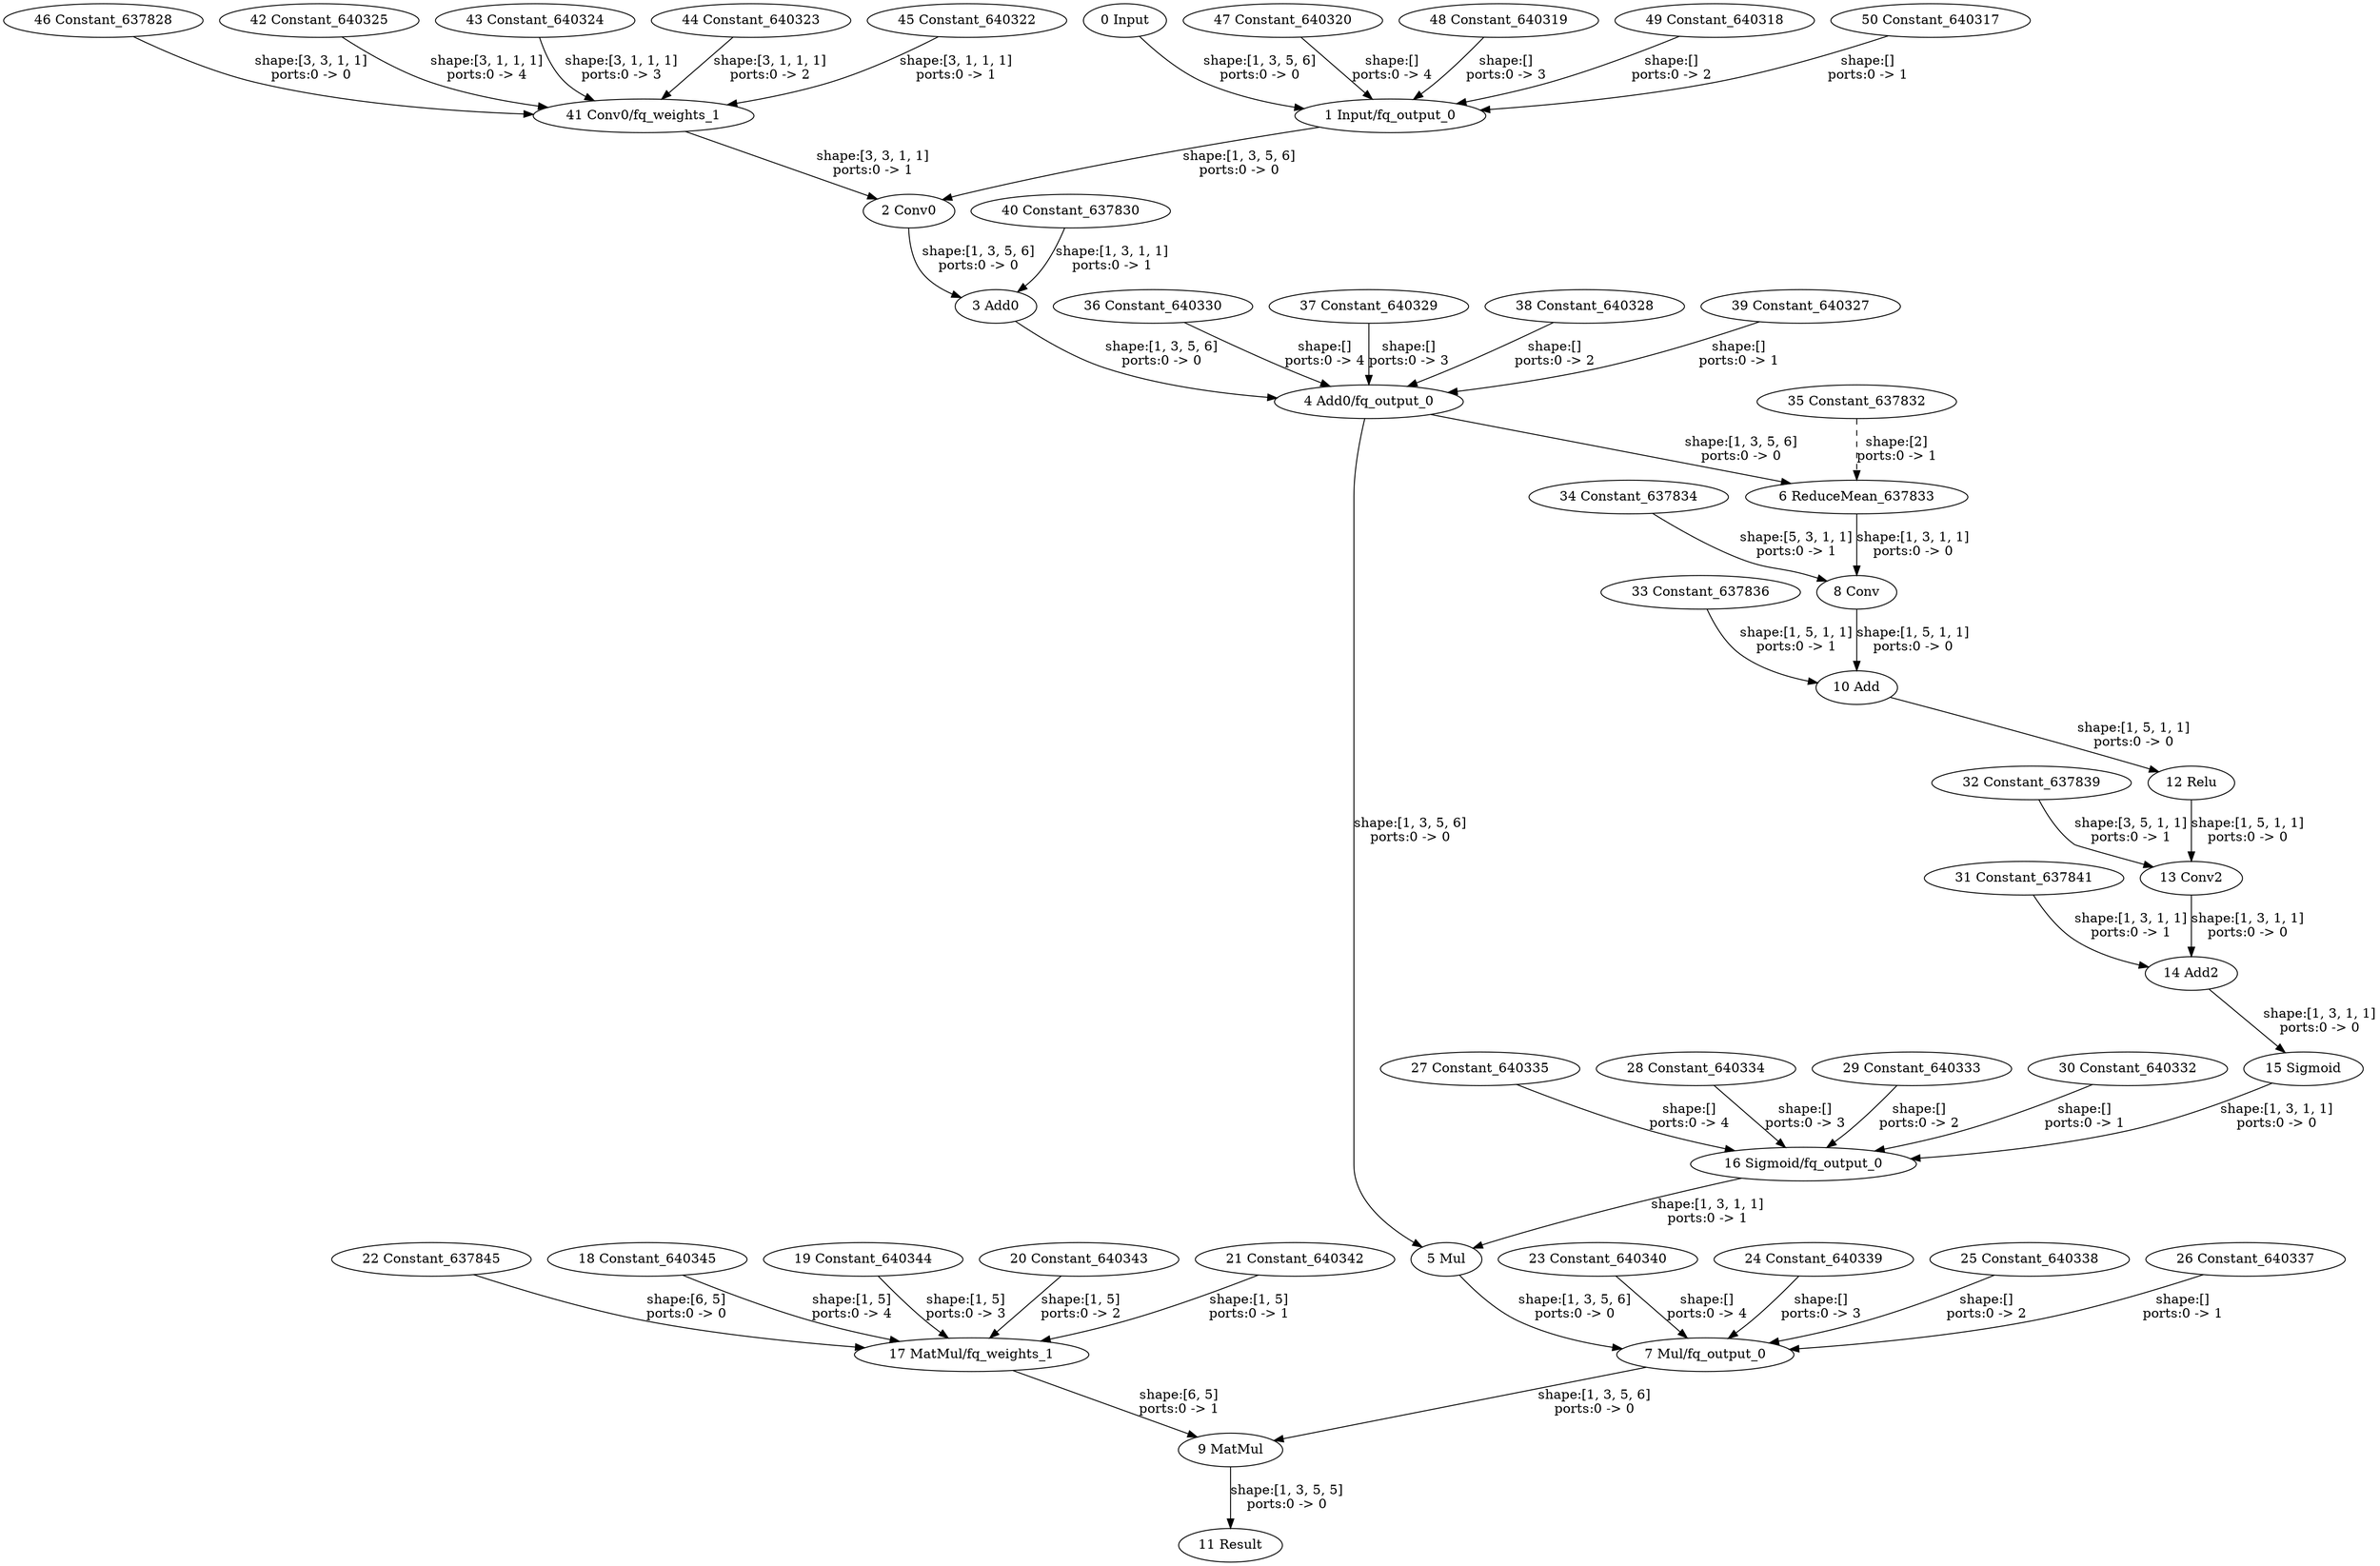 strict digraph  {
"0 Input" [id=0, type=Parameter];
"1 Input/fq_output_0" [id=1, type=FakeQuantize];
"2 Conv0" [id=2, type=Convolution];
"3 Add0" [id=3, type=Add];
"4 Add0/fq_output_0" [id=4, type=FakeQuantize];
"5 Mul" [id=5, type=Multiply];
"6 ReduceMean_637833" [id=6, type=ReduceMean];
"7 Mul/fq_output_0" [id=7, type=FakeQuantize];
"8 Conv" [id=8, type=Convolution];
"9 MatMul" [id=9, type=MatMul];
"10 Add" [id=10, type=Add];
"11 Result" [id=11, type=Result];
"12 Relu" [id=12, type=Relu];
"13 Conv2" [id=13, type=Convolution];
"14 Add2" [id=14, type=Add];
"15 Sigmoid" [id=15, type=Sigmoid];
"16 Sigmoid/fq_output_0" [id=16, type=FakeQuantize];
"17 MatMul/fq_weights_1" [id=17, type=FakeQuantize];
"18 Constant_640345" [id=18, type=Constant];
"19 Constant_640344" [id=19, type=Constant];
"20 Constant_640343" [id=20, type=Constant];
"21 Constant_640342" [id=21, type=Constant];
"22 Constant_637845" [id=22, type=Constant];
"23 Constant_640340" [id=23, type=Constant];
"24 Constant_640339" [id=24, type=Constant];
"25 Constant_640338" [id=25, type=Constant];
"26 Constant_640337" [id=26, type=Constant];
"27 Constant_640335" [id=27, type=Constant];
"28 Constant_640334" [id=28, type=Constant];
"29 Constant_640333" [id=29, type=Constant];
"30 Constant_640332" [id=30, type=Constant];
"31 Constant_637841" [id=31, type=Constant];
"32 Constant_637839" [id=32, type=Constant];
"33 Constant_637836" [id=33, type=Constant];
"34 Constant_637834" [id=34, type=Constant];
"35 Constant_637832" [id=35, type=Constant];
"36 Constant_640330" [id=36, type=Constant];
"37 Constant_640329" [id=37, type=Constant];
"38 Constant_640328" [id=38, type=Constant];
"39 Constant_640327" [id=39, type=Constant];
"40 Constant_637830" [id=40, type=Constant];
"41 Conv0/fq_weights_1" [id=41, type=FakeQuantize];
"42 Constant_640325" [id=42, type=Constant];
"43 Constant_640324" [id=43, type=Constant];
"44 Constant_640323" [id=44, type=Constant];
"45 Constant_640322" [id=45, type=Constant];
"46 Constant_637828" [id=46, type=Constant];
"47 Constant_640320" [id=47, type=Constant];
"48 Constant_640319" [id=48, type=Constant];
"49 Constant_640318" [id=49, type=Constant];
"50 Constant_640317" [id=50, type=Constant];
"0 Input" -> "1 Input/fq_output_0"  [label="shape:[1, 3, 5, 6]\nports:0 -> 0", style=solid];
"1 Input/fq_output_0" -> "2 Conv0"  [label="shape:[1, 3, 5, 6]\nports:0 -> 0", style=solid];
"2 Conv0" -> "3 Add0"  [label="shape:[1, 3, 5, 6]\nports:0 -> 0", style=solid];
"3 Add0" -> "4 Add0/fq_output_0"  [label="shape:[1, 3, 5, 6]\nports:0 -> 0", style=solid];
"4 Add0/fq_output_0" -> "5 Mul"  [label="shape:[1, 3, 5, 6]\nports:0 -> 0", style=solid];
"4 Add0/fq_output_0" -> "6 ReduceMean_637833"  [label="shape:[1, 3, 5, 6]\nports:0 -> 0", style=solid];
"5 Mul" -> "7 Mul/fq_output_0"  [label="shape:[1, 3, 5, 6]\nports:0 -> 0", style=solid];
"6 ReduceMean_637833" -> "8 Conv"  [label="shape:[1, 3, 1, 1]\nports:0 -> 0", style=solid];
"7 Mul/fq_output_0" -> "9 MatMul"  [label="shape:[1, 3, 5, 6]\nports:0 -> 0", style=solid];
"8 Conv" -> "10 Add"  [label="shape:[1, 5, 1, 1]\nports:0 -> 0", style=solid];
"9 MatMul" -> "11 Result"  [label="shape:[1, 3, 5, 5]\nports:0 -> 0", style=solid];
"10 Add" -> "12 Relu"  [label="shape:[1, 5, 1, 1]\nports:0 -> 0", style=solid];
"12 Relu" -> "13 Conv2"  [label="shape:[1, 5, 1, 1]\nports:0 -> 0", style=solid];
"13 Conv2" -> "14 Add2"  [label="shape:[1, 3, 1, 1]\nports:0 -> 0", style=solid];
"14 Add2" -> "15 Sigmoid"  [label="shape:[1, 3, 1, 1]\nports:0 -> 0", style=solid];
"15 Sigmoid" -> "16 Sigmoid/fq_output_0"  [label="shape:[1, 3, 1, 1]\nports:0 -> 0", style=solid];
"16 Sigmoid/fq_output_0" -> "5 Mul"  [label="shape:[1, 3, 1, 1]\nports:0 -> 1", style=solid];
"17 MatMul/fq_weights_1" -> "9 MatMul"  [label="shape:[6, 5]\nports:0 -> 1", style=solid];
"18 Constant_640345" -> "17 MatMul/fq_weights_1"  [label="shape:[1, 5]\nports:0 -> 4", style=solid];
"19 Constant_640344" -> "17 MatMul/fq_weights_1"  [label="shape:[1, 5]\nports:0 -> 3", style=solid];
"20 Constant_640343" -> "17 MatMul/fq_weights_1"  [label="shape:[1, 5]\nports:0 -> 2", style=solid];
"21 Constant_640342" -> "17 MatMul/fq_weights_1"  [label="shape:[1, 5]\nports:0 -> 1", style=solid];
"22 Constant_637845" -> "17 MatMul/fq_weights_1"  [label="shape:[6, 5]\nports:0 -> 0", style=solid];
"23 Constant_640340" -> "7 Mul/fq_output_0"  [label="shape:[]\nports:0 -> 4", style=solid];
"24 Constant_640339" -> "7 Mul/fq_output_0"  [label="shape:[]\nports:0 -> 3", style=solid];
"25 Constant_640338" -> "7 Mul/fq_output_0"  [label="shape:[]\nports:0 -> 2", style=solid];
"26 Constant_640337" -> "7 Mul/fq_output_0"  [label="shape:[]\nports:0 -> 1", style=solid];
"27 Constant_640335" -> "16 Sigmoid/fq_output_0"  [label="shape:[]\nports:0 -> 4", style=solid];
"28 Constant_640334" -> "16 Sigmoid/fq_output_0"  [label="shape:[]\nports:0 -> 3", style=solid];
"29 Constant_640333" -> "16 Sigmoid/fq_output_0"  [label="shape:[]\nports:0 -> 2", style=solid];
"30 Constant_640332" -> "16 Sigmoid/fq_output_0"  [label="shape:[]\nports:0 -> 1", style=solid];
"31 Constant_637841" -> "14 Add2"  [label="shape:[1, 3, 1, 1]\nports:0 -> 1", style=solid];
"32 Constant_637839" -> "13 Conv2"  [label="shape:[3, 5, 1, 1]\nports:0 -> 1", style=solid];
"33 Constant_637836" -> "10 Add"  [label="shape:[1, 5, 1, 1]\nports:0 -> 1", style=solid];
"34 Constant_637834" -> "8 Conv"  [label="shape:[5, 3, 1, 1]\nports:0 -> 1", style=solid];
"35 Constant_637832" -> "6 ReduceMean_637833"  [label="shape:[2]\nports:0 -> 1", style=dashed];
"36 Constant_640330" -> "4 Add0/fq_output_0"  [label="shape:[]\nports:0 -> 4", style=solid];
"37 Constant_640329" -> "4 Add0/fq_output_0"  [label="shape:[]\nports:0 -> 3", style=solid];
"38 Constant_640328" -> "4 Add0/fq_output_0"  [label="shape:[]\nports:0 -> 2", style=solid];
"39 Constant_640327" -> "4 Add0/fq_output_0"  [label="shape:[]\nports:0 -> 1", style=solid];
"40 Constant_637830" -> "3 Add0"  [label="shape:[1, 3, 1, 1]\nports:0 -> 1", style=solid];
"41 Conv0/fq_weights_1" -> "2 Conv0"  [label="shape:[3, 3, 1, 1]\nports:0 -> 1", style=solid];
"42 Constant_640325" -> "41 Conv0/fq_weights_1"  [label="shape:[3, 1, 1, 1]\nports:0 -> 4", style=solid];
"43 Constant_640324" -> "41 Conv0/fq_weights_1"  [label="shape:[3, 1, 1, 1]\nports:0 -> 3", style=solid];
"44 Constant_640323" -> "41 Conv0/fq_weights_1"  [label="shape:[3, 1, 1, 1]\nports:0 -> 2", style=solid];
"45 Constant_640322" -> "41 Conv0/fq_weights_1"  [label="shape:[3, 1, 1, 1]\nports:0 -> 1", style=solid];
"46 Constant_637828" -> "41 Conv0/fq_weights_1"  [label="shape:[3, 3, 1, 1]\nports:0 -> 0", style=solid];
"47 Constant_640320" -> "1 Input/fq_output_0"  [label="shape:[]\nports:0 -> 4", style=solid];
"48 Constant_640319" -> "1 Input/fq_output_0"  [label="shape:[]\nports:0 -> 3", style=solid];
"49 Constant_640318" -> "1 Input/fq_output_0"  [label="shape:[]\nports:0 -> 2", style=solid];
"50 Constant_640317" -> "1 Input/fq_output_0"  [label="shape:[]\nports:0 -> 1", style=solid];
}
